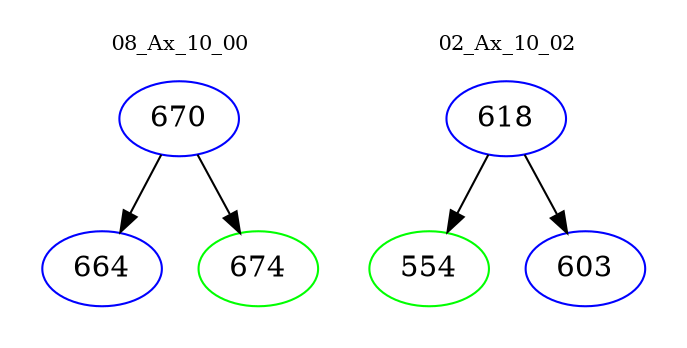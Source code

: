 digraph{
subgraph cluster_0 {
color = white
label = "08_Ax_10_00";
fontsize=10;
T0_670 [label="670", color="blue"]
T0_670 -> T0_664 [color="black"]
T0_664 [label="664", color="blue"]
T0_670 -> T0_674 [color="black"]
T0_674 [label="674", color="green"]
}
subgraph cluster_1 {
color = white
label = "02_Ax_10_02";
fontsize=10;
T1_618 [label="618", color="blue"]
T1_618 -> T1_554 [color="black"]
T1_554 [label="554", color="green"]
T1_618 -> T1_603 [color="black"]
T1_603 [label="603", color="blue"]
}
}
